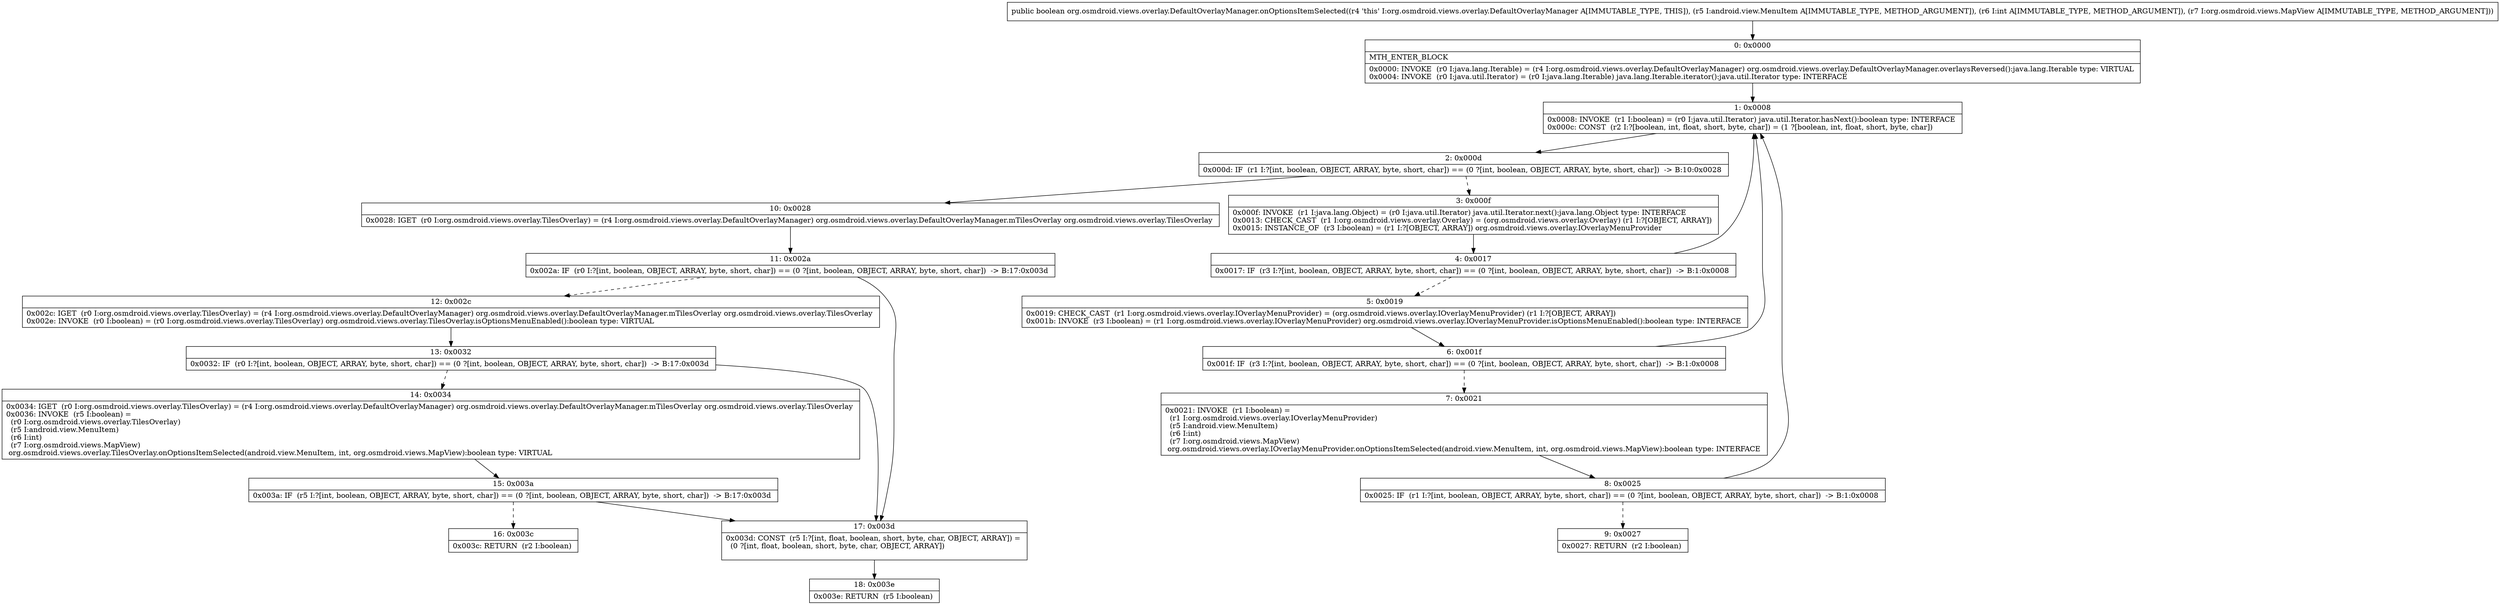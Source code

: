 digraph "CFG fororg.osmdroid.views.overlay.DefaultOverlayManager.onOptionsItemSelected(Landroid\/view\/MenuItem;ILorg\/osmdroid\/views\/MapView;)Z" {
Node_0 [shape=record,label="{0\:\ 0x0000|MTH_ENTER_BLOCK\l|0x0000: INVOKE  (r0 I:java.lang.Iterable) = (r4 I:org.osmdroid.views.overlay.DefaultOverlayManager) org.osmdroid.views.overlay.DefaultOverlayManager.overlaysReversed():java.lang.Iterable type: VIRTUAL \l0x0004: INVOKE  (r0 I:java.util.Iterator) = (r0 I:java.lang.Iterable) java.lang.Iterable.iterator():java.util.Iterator type: INTERFACE \l}"];
Node_1 [shape=record,label="{1\:\ 0x0008|0x0008: INVOKE  (r1 I:boolean) = (r0 I:java.util.Iterator) java.util.Iterator.hasNext():boolean type: INTERFACE \l0x000c: CONST  (r2 I:?[boolean, int, float, short, byte, char]) = (1 ?[boolean, int, float, short, byte, char]) \l}"];
Node_2 [shape=record,label="{2\:\ 0x000d|0x000d: IF  (r1 I:?[int, boolean, OBJECT, ARRAY, byte, short, char]) == (0 ?[int, boolean, OBJECT, ARRAY, byte, short, char])  \-\> B:10:0x0028 \l}"];
Node_3 [shape=record,label="{3\:\ 0x000f|0x000f: INVOKE  (r1 I:java.lang.Object) = (r0 I:java.util.Iterator) java.util.Iterator.next():java.lang.Object type: INTERFACE \l0x0013: CHECK_CAST  (r1 I:org.osmdroid.views.overlay.Overlay) = (org.osmdroid.views.overlay.Overlay) (r1 I:?[OBJECT, ARRAY]) \l0x0015: INSTANCE_OF  (r3 I:boolean) = (r1 I:?[OBJECT, ARRAY]) org.osmdroid.views.overlay.IOverlayMenuProvider \l}"];
Node_4 [shape=record,label="{4\:\ 0x0017|0x0017: IF  (r3 I:?[int, boolean, OBJECT, ARRAY, byte, short, char]) == (0 ?[int, boolean, OBJECT, ARRAY, byte, short, char])  \-\> B:1:0x0008 \l}"];
Node_5 [shape=record,label="{5\:\ 0x0019|0x0019: CHECK_CAST  (r1 I:org.osmdroid.views.overlay.IOverlayMenuProvider) = (org.osmdroid.views.overlay.IOverlayMenuProvider) (r1 I:?[OBJECT, ARRAY]) \l0x001b: INVOKE  (r3 I:boolean) = (r1 I:org.osmdroid.views.overlay.IOverlayMenuProvider) org.osmdroid.views.overlay.IOverlayMenuProvider.isOptionsMenuEnabled():boolean type: INTERFACE \l}"];
Node_6 [shape=record,label="{6\:\ 0x001f|0x001f: IF  (r3 I:?[int, boolean, OBJECT, ARRAY, byte, short, char]) == (0 ?[int, boolean, OBJECT, ARRAY, byte, short, char])  \-\> B:1:0x0008 \l}"];
Node_7 [shape=record,label="{7\:\ 0x0021|0x0021: INVOKE  (r1 I:boolean) = \l  (r1 I:org.osmdroid.views.overlay.IOverlayMenuProvider)\l  (r5 I:android.view.MenuItem)\l  (r6 I:int)\l  (r7 I:org.osmdroid.views.MapView)\l org.osmdroid.views.overlay.IOverlayMenuProvider.onOptionsItemSelected(android.view.MenuItem, int, org.osmdroid.views.MapView):boolean type: INTERFACE \l}"];
Node_8 [shape=record,label="{8\:\ 0x0025|0x0025: IF  (r1 I:?[int, boolean, OBJECT, ARRAY, byte, short, char]) == (0 ?[int, boolean, OBJECT, ARRAY, byte, short, char])  \-\> B:1:0x0008 \l}"];
Node_9 [shape=record,label="{9\:\ 0x0027|0x0027: RETURN  (r2 I:boolean) \l}"];
Node_10 [shape=record,label="{10\:\ 0x0028|0x0028: IGET  (r0 I:org.osmdroid.views.overlay.TilesOverlay) = (r4 I:org.osmdroid.views.overlay.DefaultOverlayManager) org.osmdroid.views.overlay.DefaultOverlayManager.mTilesOverlay org.osmdroid.views.overlay.TilesOverlay \l}"];
Node_11 [shape=record,label="{11\:\ 0x002a|0x002a: IF  (r0 I:?[int, boolean, OBJECT, ARRAY, byte, short, char]) == (0 ?[int, boolean, OBJECT, ARRAY, byte, short, char])  \-\> B:17:0x003d \l}"];
Node_12 [shape=record,label="{12\:\ 0x002c|0x002c: IGET  (r0 I:org.osmdroid.views.overlay.TilesOverlay) = (r4 I:org.osmdroid.views.overlay.DefaultOverlayManager) org.osmdroid.views.overlay.DefaultOverlayManager.mTilesOverlay org.osmdroid.views.overlay.TilesOverlay \l0x002e: INVOKE  (r0 I:boolean) = (r0 I:org.osmdroid.views.overlay.TilesOverlay) org.osmdroid.views.overlay.TilesOverlay.isOptionsMenuEnabled():boolean type: VIRTUAL \l}"];
Node_13 [shape=record,label="{13\:\ 0x0032|0x0032: IF  (r0 I:?[int, boolean, OBJECT, ARRAY, byte, short, char]) == (0 ?[int, boolean, OBJECT, ARRAY, byte, short, char])  \-\> B:17:0x003d \l}"];
Node_14 [shape=record,label="{14\:\ 0x0034|0x0034: IGET  (r0 I:org.osmdroid.views.overlay.TilesOverlay) = (r4 I:org.osmdroid.views.overlay.DefaultOverlayManager) org.osmdroid.views.overlay.DefaultOverlayManager.mTilesOverlay org.osmdroid.views.overlay.TilesOverlay \l0x0036: INVOKE  (r5 I:boolean) = \l  (r0 I:org.osmdroid.views.overlay.TilesOverlay)\l  (r5 I:android.view.MenuItem)\l  (r6 I:int)\l  (r7 I:org.osmdroid.views.MapView)\l org.osmdroid.views.overlay.TilesOverlay.onOptionsItemSelected(android.view.MenuItem, int, org.osmdroid.views.MapView):boolean type: VIRTUAL \l}"];
Node_15 [shape=record,label="{15\:\ 0x003a|0x003a: IF  (r5 I:?[int, boolean, OBJECT, ARRAY, byte, short, char]) == (0 ?[int, boolean, OBJECT, ARRAY, byte, short, char])  \-\> B:17:0x003d \l}"];
Node_16 [shape=record,label="{16\:\ 0x003c|0x003c: RETURN  (r2 I:boolean) \l}"];
Node_17 [shape=record,label="{17\:\ 0x003d|0x003d: CONST  (r5 I:?[int, float, boolean, short, byte, char, OBJECT, ARRAY]) = \l  (0 ?[int, float, boolean, short, byte, char, OBJECT, ARRAY])\l \l}"];
Node_18 [shape=record,label="{18\:\ 0x003e|0x003e: RETURN  (r5 I:boolean) \l}"];
MethodNode[shape=record,label="{public boolean org.osmdroid.views.overlay.DefaultOverlayManager.onOptionsItemSelected((r4 'this' I:org.osmdroid.views.overlay.DefaultOverlayManager A[IMMUTABLE_TYPE, THIS]), (r5 I:android.view.MenuItem A[IMMUTABLE_TYPE, METHOD_ARGUMENT]), (r6 I:int A[IMMUTABLE_TYPE, METHOD_ARGUMENT]), (r7 I:org.osmdroid.views.MapView A[IMMUTABLE_TYPE, METHOD_ARGUMENT])) }"];
MethodNode -> Node_0;
Node_0 -> Node_1;
Node_1 -> Node_2;
Node_2 -> Node_3[style=dashed];
Node_2 -> Node_10;
Node_3 -> Node_4;
Node_4 -> Node_1;
Node_4 -> Node_5[style=dashed];
Node_5 -> Node_6;
Node_6 -> Node_1;
Node_6 -> Node_7[style=dashed];
Node_7 -> Node_8;
Node_8 -> Node_1;
Node_8 -> Node_9[style=dashed];
Node_10 -> Node_11;
Node_11 -> Node_12[style=dashed];
Node_11 -> Node_17;
Node_12 -> Node_13;
Node_13 -> Node_14[style=dashed];
Node_13 -> Node_17;
Node_14 -> Node_15;
Node_15 -> Node_16[style=dashed];
Node_15 -> Node_17;
Node_17 -> Node_18;
}

